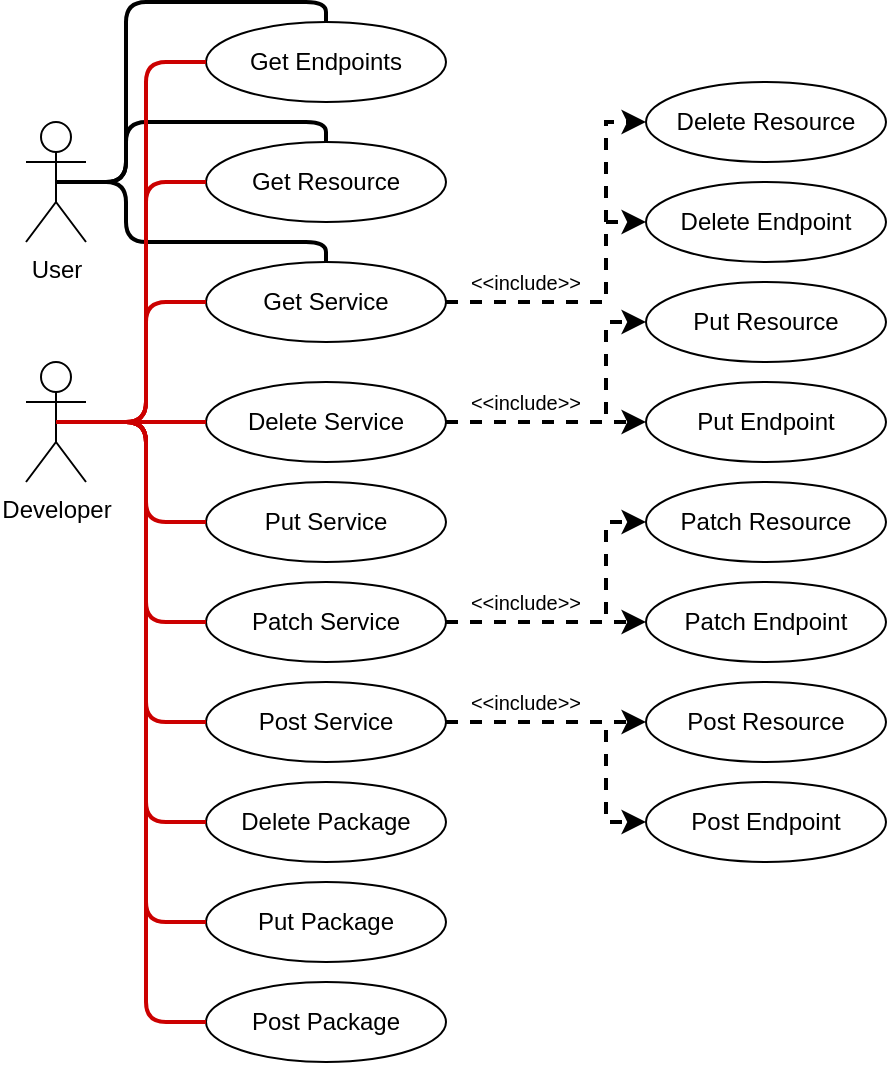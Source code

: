 <mxfile version="13.6.2" type="device"><diagram id="iBzf8_X7d-CfoOeKZvSC" name="Page-1"><mxGraphModel dx="773" dy="501" grid="1" gridSize="10" guides="1" tooltips="1" connect="1" arrows="1" fold="1" page="1" pageScale="1" pageWidth="850" pageHeight="1100" math="0" shadow="0"><root><mxCell id="0"/><mxCell id="1" parent="0"/><mxCell id="ZbbUbEFKnaXQdf5xJJv4-1" value="User" style="shape=umlActor;verticalLabelPosition=bottom;verticalAlign=top;html=1;outlineConnect=0;" vertex="1" parent="1"><mxGeometry x="70" y="130" width="30" height="60" as="geometry"/></mxCell><mxCell id="ZbbUbEFKnaXQdf5xJJv4-2" value="Developer" style="shape=umlActor;verticalLabelPosition=bottom;verticalAlign=top;html=1;outlineConnect=0;" vertex="1" parent="1"><mxGeometry x="70" y="250" width="30" height="60" as="geometry"/></mxCell><mxCell id="ZbbUbEFKnaXQdf5xJJv4-3" value="Get Endpoints" style="ellipse;whiteSpace=wrap;html=1;fontFamily=Helvetica;fontSize=12;fontColor=#000000;align=center;strokeColor=#000000;fillColor=#ffffff;" vertex="1" parent="1"><mxGeometry x="160" y="80" width="120" height="40" as="geometry"/></mxCell><mxCell id="ZbbUbEFKnaXQdf5xJJv4-4" value="Get Resource" style="ellipse;whiteSpace=wrap;html=1;fontFamily=Helvetica;fontSize=12;fontColor=#000000;align=center;strokeColor=#000000;fillColor=#ffffff;" vertex="1" parent="1"><mxGeometry x="160" y="140" width="120" height="40" as="geometry"/></mxCell><mxCell id="ZbbUbEFKnaXQdf5xJJv4-35" value="" style="edgeStyle=orthogonalEdgeStyle;rounded=0;orthogonalLoop=1;jettySize=auto;html=1;dashed=1;strokeColor=#000000;strokeWidth=2;entryX=0;entryY=0.5;entryDx=0;entryDy=0;" edge="1" parent="1" source="ZbbUbEFKnaXQdf5xJJv4-5" target="ZbbUbEFKnaXQdf5xJJv4-33"><mxGeometry relative="1" as="geometry"><Array as="points"><mxPoint x="360" y="220"/><mxPoint x="360" y="130"/></Array></mxGeometry></mxCell><mxCell id="ZbbUbEFKnaXQdf5xJJv4-5" value="Get Service" style="ellipse;whiteSpace=wrap;html=1;fontFamily=Helvetica;fontSize=12;fontColor=#000000;align=center;strokeColor=#000000;fillColor=#ffffff;" vertex="1" parent="1"><mxGeometry x="160" y="200" width="120" height="40" as="geometry"/></mxCell><mxCell id="ZbbUbEFKnaXQdf5xJJv4-44" value="" style="edgeStyle=orthogonalEdgeStyle;rounded=0;orthogonalLoop=1;jettySize=auto;html=1;dashed=1;strokeColor=#000000;strokeWidth=2;exitX=1;exitY=0.5;exitDx=0;exitDy=0;entryX=0;entryY=0.5;entryDx=0;entryDy=0;" edge="1" parent="1" source="ZbbUbEFKnaXQdf5xJJv4-6" target="ZbbUbEFKnaXQdf5xJJv4-37"><mxGeometry relative="1" as="geometry"><Array as="points"><mxPoint x="360" y="280"/><mxPoint x="360" y="230"/></Array></mxGeometry></mxCell><mxCell id="ZbbUbEFKnaXQdf5xJJv4-6" value="Delete Service" style="ellipse;whiteSpace=wrap;html=1;fontFamily=Helvetica;fontSize=12;fontColor=#000000;align=center;strokeColor=#000000;fillColor=#ffffff;" vertex="1" parent="1"><mxGeometry x="160" y="260" width="120" height="40" as="geometry"/></mxCell><mxCell id="ZbbUbEFKnaXQdf5xJJv4-7" value="Put Service" style="ellipse;whiteSpace=wrap;html=1;fontFamily=Helvetica;fontSize=12;fontColor=#000000;align=center;strokeColor=#000000;fillColor=#ffffff;" vertex="1" parent="1"><mxGeometry x="160" y="310" width="120" height="40" as="geometry"/></mxCell><mxCell id="ZbbUbEFKnaXQdf5xJJv4-46" value="" style="edgeStyle=orthogonalEdgeStyle;rounded=0;orthogonalLoop=1;jettySize=auto;html=1;dashed=1;strokeColor=#000000;strokeWidth=2;entryX=0;entryY=0.5;entryDx=0;entryDy=0;" edge="1" parent="1" source="ZbbUbEFKnaXQdf5xJJv4-8" target="ZbbUbEFKnaXQdf5xJJv4-39"><mxGeometry relative="1" as="geometry"><Array as="points"><mxPoint x="360" y="380"/><mxPoint x="360" y="330"/></Array></mxGeometry></mxCell><mxCell id="ZbbUbEFKnaXQdf5xJJv4-8" value="Patch Service" style="ellipse;whiteSpace=wrap;html=1;fontFamily=Helvetica;fontSize=12;fontColor=#000000;align=center;strokeColor=#000000;fillColor=#ffffff;" vertex="1" parent="1"><mxGeometry x="160" y="360" width="120" height="40" as="geometry"/></mxCell><mxCell id="ZbbUbEFKnaXQdf5xJJv4-9" value="Post Package" style="ellipse;whiteSpace=wrap;html=1;fontFamily=Helvetica;fontSize=12;fontColor=#000000;align=center;strokeColor=#000000;fillColor=#ffffff;" vertex="1" parent="1"><mxGeometry x="160" y="560" width="120" height="40" as="geometry"/></mxCell><mxCell id="ZbbUbEFKnaXQdf5xJJv4-10" value="Delete Package" style="ellipse;whiteSpace=wrap;html=1;fontFamily=Helvetica;fontSize=12;fontColor=#000000;align=center;strokeColor=#000000;fillColor=#ffffff;" vertex="1" parent="1"><mxGeometry x="160" y="460" width="120" height="40" as="geometry"/></mxCell><mxCell id="ZbbUbEFKnaXQdf5xJJv4-11" value="Put Package" style="ellipse;whiteSpace=wrap;html=1;fontFamily=Helvetica;fontSize=12;fontColor=#000000;align=center;strokeColor=#000000;fillColor=#ffffff;" vertex="1" parent="1"><mxGeometry x="160" y="510" width="120" height="40" as="geometry"/></mxCell><mxCell id="ZbbUbEFKnaXQdf5xJJv4-48" value="" style="edgeStyle=orthogonalEdgeStyle;rounded=0;orthogonalLoop=1;jettySize=auto;html=1;dashed=1;strokeColor=#000000;strokeWidth=2;entryX=0;entryY=0.5;entryDx=0;entryDy=0;exitX=1;exitY=0.5;exitDx=0;exitDy=0;" edge="1" parent="1" source="ZbbUbEFKnaXQdf5xJJv4-12" target="ZbbUbEFKnaXQdf5xJJv4-42"><mxGeometry relative="1" as="geometry"><mxPoint x="420.0" y="530" as="targetPoint"/><Array as="points"><mxPoint x="360" y="430"/><mxPoint x="360" y="480"/></Array></mxGeometry></mxCell><mxCell id="ZbbUbEFKnaXQdf5xJJv4-12" value="Post Service" style="ellipse;whiteSpace=wrap;html=1;fontFamily=Helvetica;fontSize=12;fontColor=#000000;align=center;strokeColor=#000000;fillColor=#ffffff;" vertex="1" parent="1"><mxGeometry x="160" y="410" width="120" height="40" as="geometry"/></mxCell><mxCell id="ZbbUbEFKnaXQdf5xJJv4-16" value="" style="endArrow=none;html=1;entryX=0.5;entryY=0;entryDx=0;entryDy=0;edgeStyle=orthogonalEdgeStyle;strokeWidth=2;" edge="1" parent="1" source="ZbbUbEFKnaXQdf5xJJv4-1" target="ZbbUbEFKnaXQdf5xJJv4-5"><mxGeometry width="50" height="50" relative="1" as="geometry"><mxPoint x="100" y="240" as="sourcePoint"/><mxPoint x="170.711" y="190" as="targetPoint"/><Array as="points"><mxPoint x="120" y="160"/><mxPoint x="120" y="190"/><mxPoint x="220" y="190"/></Array></mxGeometry></mxCell><mxCell id="ZbbUbEFKnaXQdf5xJJv4-17" value="" style="endArrow=none;html=1;entryX=0.5;entryY=0;entryDx=0;entryDy=0;edgeStyle=orthogonalEdgeStyle;exitX=0.5;exitY=0.5;exitDx=0;exitDy=0;exitPerimeter=0;strokeWidth=2;" edge="1" parent="1" source="ZbbUbEFKnaXQdf5xJJv4-1" target="ZbbUbEFKnaXQdf5xJJv4-4"><mxGeometry width="50" height="50" relative="1" as="geometry"><mxPoint x="100" y="190" as="sourcePoint"/><mxPoint x="170" y="230" as="targetPoint"/><Array as="points"><mxPoint x="120" y="160"/><mxPoint x="120" y="130"/><mxPoint x="220" y="130"/></Array></mxGeometry></mxCell><mxCell id="ZbbUbEFKnaXQdf5xJJv4-18" value="" style="endArrow=none;html=1;entryX=0.5;entryY=0;entryDx=0;entryDy=0;edgeStyle=orthogonalEdgeStyle;exitX=0.5;exitY=0.5;exitDx=0;exitDy=0;exitPerimeter=0;strokeWidth=2;" edge="1" parent="1" source="ZbbUbEFKnaXQdf5xJJv4-1" target="ZbbUbEFKnaXQdf5xJJv4-3"><mxGeometry width="50" height="50" relative="1" as="geometry"><mxPoint x="100" y="190" as="sourcePoint"/><mxPoint x="180" y="240" as="targetPoint"/><Array as="points"><mxPoint x="120" y="160"/><mxPoint x="120" y="70"/><mxPoint x="220" y="70"/></Array></mxGeometry></mxCell><mxCell id="ZbbUbEFKnaXQdf5xJJv4-21" value="" style="endArrow=none;html=1;entryX=0;entryY=0.5;entryDx=0;entryDy=0;edgeStyle=orthogonalEdgeStyle;exitX=0.5;exitY=0.5;exitDx=0;exitDy=0;exitPerimeter=0;strokeColor=#CC0000;strokeWidth=2;" edge="1" parent="1" source="ZbbUbEFKnaXQdf5xJJv4-2" target="ZbbUbEFKnaXQdf5xJJv4-8"><mxGeometry width="50" height="50" relative="1" as="geometry"><mxPoint x="130" y="210" as="sourcePoint"/><mxPoint x="190" y="240" as="targetPoint"/></mxGeometry></mxCell><mxCell id="ZbbUbEFKnaXQdf5xJJv4-22" value="" style="endArrow=none;html=1;entryX=0;entryY=0.5;entryDx=0;entryDy=0;edgeStyle=orthogonalEdgeStyle;exitX=0.5;exitY=0.5;exitDx=0;exitDy=0;exitPerimeter=0;strokeColor=#CC0000;strokeWidth=2;" edge="1" parent="1" source="ZbbUbEFKnaXQdf5xJJv4-2" target="ZbbUbEFKnaXQdf5xJJv4-7"><mxGeometry width="50" height="50" relative="1" as="geometry"><mxPoint x="95" y="370" as="sourcePoint"/><mxPoint x="170" y="400" as="targetPoint"/></mxGeometry></mxCell><mxCell id="ZbbUbEFKnaXQdf5xJJv4-23" value="" style="endArrow=none;html=1;edgeStyle=orthogonalEdgeStyle;exitX=0.5;exitY=0.5;exitDx=0;exitDy=0;exitPerimeter=0;strokeColor=#CC0000;strokeWidth=2;entryX=0;entryY=0.5;entryDx=0;entryDy=0;" edge="1" parent="1" source="ZbbUbEFKnaXQdf5xJJv4-2" target="ZbbUbEFKnaXQdf5xJJv4-6"><mxGeometry width="50" height="50" relative="1" as="geometry"><mxPoint x="105" y="390" as="sourcePoint"/><mxPoint x="180" y="420" as="targetPoint"/></mxGeometry></mxCell><mxCell id="ZbbUbEFKnaXQdf5xJJv4-24" value="" style="endArrow=none;html=1;entryX=0;entryY=0.5;entryDx=0;entryDy=0;edgeStyle=orthogonalEdgeStyle;strokeColor=#CC0000;strokeWidth=2;exitX=0.5;exitY=0.5;exitDx=0;exitDy=0;exitPerimeter=0;" edge="1" parent="1" source="ZbbUbEFKnaXQdf5xJJv4-2" target="ZbbUbEFKnaXQdf5xJJv4-5"><mxGeometry width="50" height="50" relative="1" as="geometry"><mxPoint x="90" y="370" as="sourcePoint"/><mxPoint x="190" y="430" as="targetPoint"/><Array as="points"><mxPoint x="130" y="280"/><mxPoint x="130" y="220"/></Array></mxGeometry></mxCell><mxCell id="ZbbUbEFKnaXQdf5xJJv4-25" value="" style="endArrow=none;html=1;entryX=0;entryY=0.5;entryDx=0;entryDy=0;edgeStyle=orthogonalEdgeStyle;exitX=0.5;exitY=0.5;exitDx=0;exitDy=0;exitPerimeter=0;strokeColor=#CC0000;strokeWidth=2;" edge="1" parent="1" source="ZbbUbEFKnaXQdf5xJJv4-2" target="ZbbUbEFKnaXQdf5xJJv4-4"><mxGeometry width="50" height="50" relative="1" as="geometry"><mxPoint x="125" y="410" as="sourcePoint"/><mxPoint x="200" y="440" as="targetPoint"/></mxGeometry></mxCell><mxCell id="ZbbUbEFKnaXQdf5xJJv4-26" value="" style="endArrow=none;html=1;entryX=0;entryY=0.5;entryDx=0;entryDy=0;edgeStyle=orthogonalEdgeStyle;exitX=0.5;exitY=0.5;exitDx=0;exitDy=0;exitPerimeter=0;strokeColor=#CC0000;strokeWidth=2;" edge="1" parent="1" source="ZbbUbEFKnaXQdf5xJJv4-2" target="ZbbUbEFKnaXQdf5xJJv4-3"><mxGeometry width="50" height="50" relative="1" as="geometry"><mxPoint x="135" y="420" as="sourcePoint"/><mxPoint x="210" y="450" as="targetPoint"/></mxGeometry></mxCell><mxCell id="ZbbUbEFKnaXQdf5xJJv4-27" value="" style="endArrow=none;html=1;entryX=0;entryY=0.5;entryDx=0;entryDy=0;edgeStyle=orthogonalEdgeStyle;exitX=0.5;exitY=0.5;exitDx=0;exitDy=0;exitPerimeter=0;strokeColor=#CC0000;strokeWidth=2;" edge="1" parent="1" source="ZbbUbEFKnaXQdf5xJJv4-2" target="ZbbUbEFKnaXQdf5xJJv4-9"><mxGeometry width="50" height="50" relative="1" as="geometry"><mxPoint x="145" y="420" as="sourcePoint"/><mxPoint x="220" y="450" as="targetPoint"/></mxGeometry></mxCell><mxCell id="ZbbUbEFKnaXQdf5xJJv4-28" value="" style="endArrow=none;html=1;entryX=0;entryY=0.5;entryDx=0;entryDy=0;edgeStyle=orthogonalEdgeStyle;exitX=0.5;exitY=0.5;exitDx=0;exitDy=0;exitPerimeter=0;strokeColor=#CC0000;strokeWidth=2;" edge="1" parent="1" source="ZbbUbEFKnaXQdf5xJJv4-2" target="ZbbUbEFKnaXQdf5xJJv4-10"><mxGeometry width="50" height="50" relative="1" as="geometry"><mxPoint x="155" y="430" as="sourcePoint"/><mxPoint x="230" y="460" as="targetPoint"/></mxGeometry></mxCell><mxCell id="ZbbUbEFKnaXQdf5xJJv4-29" value="" style="endArrow=none;html=1;entryX=0;entryY=0.5;entryDx=0;entryDy=0;edgeStyle=orthogonalEdgeStyle;exitX=0.5;exitY=0.5;exitDx=0;exitDy=0;exitPerimeter=0;strokeColor=#CC0000;strokeWidth=2;" edge="1" parent="1" source="ZbbUbEFKnaXQdf5xJJv4-2" target="ZbbUbEFKnaXQdf5xJJv4-11"><mxGeometry width="50" height="50" relative="1" as="geometry"><mxPoint x="165" y="440" as="sourcePoint"/><mxPoint x="240" y="470" as="targetPoint"/></mxGeometry></mxCell><mxCell id="ZbbUbEFKnaXQdf5xJJv4-30" value="" style="endArrow=none;html=1;entryX=0;entryY=0.5;entryDx=0;entryDy=0;edgeStyle=orthogonalEdgeStyle;exitX=0.5;exitY=0.5;exitDx=0;exitDy=0;exitPerimeter=0;strokeColor=#CC0000;strokeWidth=2;" edge="1" parent="1" source="ZbbUbEFKnaXQdf5xJJv4-2" target="ZbbUbEFKnaXQdf5xJJv4-12"><mxGeometry width="50" height="50" relative="1" as="geometry"><mxPoint x="175" y="450" as="sourcePoint"/><mxPoint x="250" y="480" as="targetPoint"/></mxGeometry></mxCell><mxCell id="ZbbUbEFKnaXQdf5xJJv4-33" value="Delete Resource" style="ellipse;whiteSpace=wrap;html=1;fontFamily=Helvetica;fontSize=12;fontColor=#000000;align=center;strokeColor=#000000;fillColor=#ffffff;" vertex="1" parent="1"><mxGeometry x="380" y="110" width="120" height="40" as="geometry"/></mxCell><mxCell id="ZbbUbEFKnaXQdf5xJJv4-36" value="Delete Endpoint" style="ellipse;whiteSpace=wrap;html=1;fontFamily=Helvetica;fontSize=12;fontColor=#000000;align=center;strokeColor=#000000;fillColor=#ffffff;" vertex="1" parent="1"><mxGeometry x="380" y="160" width="120" height="40" as="geometry"/></mxCell><mxCell id="ZbbUbEFKnaXQdf5xJJv4-37" value="Put Resource" style="ellipse;whiteSpace=wrap;html=1;fontFamily=Helvetica;fontSize=12;fontColor=#000000;align=center;strokeColor=#000000;fillColor=#ffffff;" vertex="1" parent="1"><mxGeometry x="380" y="210" width="120" height="40" as="geometry"/></mxCell><mxCell id="ZbbUbEFKnaXQdf5xJJv4-38" value="Put Endpoint" style="ellipse;whiteSpace=wrap;html=1;fontFamily=Helvetica;fontSize=12;fontColor=#000000;align=center;strokeColor=#000000;fillColor=#ffffff;" vertex="1" parent="1"><mxGeometry x="380" y="260" width="120" height="40" as="geometry"/></mxCell><mxCell id="ZbbUbEFKnaXQdf5xJJv4-39" value="Patch Resource" style="ellipse;whiteSpace=wrap;html=1;fontFamily=Helvetica;fontSize=12;fontColor=#000000;align=center;strokeColor=#000000;fillColor=#ffffff;" vertex="1" parent="1"><mxGeometry x="380" y="310" width="120" height="40" as="geometry"/></mxCell><mxCell id="ZbbUbEFKnaXQdf5xJJv4-40" value="Patch Endpoint" style="ellipse;whiteSpace=wrap;html=1;fontFamily=Helvetica;fontSize=12;fontColor=#000000;align=center;strokeColor=#000000;fillColor=#ffffff;" vertex="1" parent="1"><mxGeometry x="380" y="360" width="120" height="40" as="geometry"/></mxCell><mxCell id="ZbbUbEFKnaXQdf5xJJv4-41" value="Post Resource" style="ellipse;whiteSpace=wrap;html=1;fontFamily=Helvetica;fontSize=12;fontColor=#000000;align=center;strokeColor=#000000;fillColor=#ffffff;" vertex="1" parent="1"><mxGeometry x="380" y="410" width="120" height="40" as="geometry"/></mxCell><mxCell id="ZbbUbEFKnaXQdf5xJJv4-42" value="Post Endpoint" style="ellipse;whiteSpace=wrap;html=1;fontFamily=Helvetica;fontSize=12;fontColor=#000000;align=center;strokeColor=#000000;fillColor=#ffffff;" vertex="1" parent="1"><mxGeometry x="380" y="460" width="120" height="40" as="geometry"/></mxCell><mxCell id="ZbbUbEFKnaXQdf5xJJv4-43" value="" style="edgeStyle=orthogonalEdgeStyle;rounded=0;orthogonalLoop=1;jettySize=auto;html=1;dashed=1;strokeColor=#000000;strokeWidth=2;exitX=1;exitY=0.5;exitDx=0;exitDy=0;entryX=0;entryY=0.5;entryDx=0;entryDy=0;" edge="1" parent="1" source="ZbbUbEFKnaXQdf5xJJv4-5" target="ZbbUbEFKnaXQdf5xJJv4-36"><mxGeometry relative="1" as="geometry"><mxPoint x="290" y="230" as="sourcePoint"/><mxPoint x="375" y="200" as="targetPoint"/><Array as="points"><mxPoint x="360" y="220"/><mxPoint x="360" y="180"/></Array></mxGeometry></mxCell><mxCell id="ZbbUbEFKnaXQdf5xJJv4-45" value="" style="edgeStyle=orthogonalEdgeStyle;rounded=0;orthogonalLoop=1;jettySize=auto;html=1;dashed=1;strokeColor=#000000;strokeWidth=2;entryX=0;entryY=0.5;entryDx=0;entryDy=0;" edge="1" parent="1" target="ZbbUbEFKnaXQdf5xJJv4-38"><mxGeometry relative="1" as="geometry"><mxPoint x="280" y="280" as="sourcePoint"/><mxPoint x="385" y="200" as="targetPoint"/><Array as="points"><mxPoint x="350" y="280"/><mxPoint x="350" y="280"/></Array></mxGeometry></mxCell><mxCell id="ZbbUbEFKnaXQdf5xJJv4-47" value="" style="edgeStyle=orthogonalEdgeStyle;rounded=0;orthogonalLoop=1;jettySize=auto;html=1;dashed=1;strokeColor=#000000;strokeWidth=2;exitX=1;exitY=0.5;exitDx=0;exitDy=0;entryX=0;entryY=0.5;entryDx=0;entryDy=0;" edge="1" parent="1" source="ZbbUbEFKnaXQdf5xJJv4-8" target="ZbbUbEFKnaXQdf5xJJv4-40"><mxGeometry relative="1" as="geometry"><mxPoint x="310" y="220" as="sourcePoint"/><mxPoint x="395" y="190" as="targetPoint"/><Array as="points"><mxPoint x="370" y="380"/><mxPoint x="370" y="380"/></Array></mxGeometry></mxCell><mxCell id="ZbbUbEFKnaXQdf5xJJv4-49" value="" style="edgeStyle=orthogonalEdgeStyle;rounded=0;orthogonalLoop=1;jettySize=auto;html=1;dashed=1;strokeColor=#000000;strokeWidth=2;exitX=1;exitY=0.5;exitDx=0;exitDy=0;entryX=0;entryY=0.5;entryDx=0;entryDy=0;" edge="1" parent="1" source="ZbbUbEFKnaXQdf5xJJv4-12" target="ZbbUbEFKnaXQdf5xJJv4-41"><mxGeometry relative="1" as="geometry"><mxPoint x="320" y="210" as="sourcePoint"/><mxPoint x="405" y="180" as="targetPoint"/><Array as="points"><mxPoint x="320" y="430"/><mxPoint x="320" y="430"/></Array></mxGeometry></mxCell><mxCell id="ZbbUbEFKnaXQdf5xJJv4-52" value="&lt;font color=&quot;#000000&quot; style=&quot;font-size: 10px;&quot;&gt;&amp;lt;&amp;lt;include&amp;gt;&amp;gt;&lt;/font&gt;" style="text;html=1;strokeColor=none;fillColor=none;align=center;verticalAlign=middle;whiteSpace=wrap;rounded=0;labelBackgroundColor=#ffffff;fontColor=#CC0000;fontSize=10;" vertex="1" parent="1"><mxGeometry x="300" y="200" width="40" height="20" as="geometry"/></mxCell><mxCell id="ZbbUbEFKnaXQdf5xJJv4-53" value="&lt;font color=&quot;#000000&quot; style=&quot;font-size: 10px;&quot;&gt;&amp;lt;&amp;lt;include&amp;gt;&amp;gt;&lt;/font&gt;" style="text;html=1;strokeColor=none;fillColor=none;align=center;verticalAlign=middle;whiteSpace=wrap;rounded=0;labelBackgroundColor=#ffffff;fontColor=#CC0000;fontSize=10;" vertex="1" parent="1"><mxGeometry x="300" y="260" width="40" height="20" as="geometry"/></mxCell><mxCell id="ZbbUbEFKnaXQdf5xJJv4-54" value="&lt;font color=&quot;#000000&quot; style=&quot;font-size: 10px;&quot;&gt;&amp;lt;&amp;lt;include&amp;gt;&amp;gt;&lt;/font&gt;" style="text;html=1;strokeColor=none;fillColor=none;align=center;verticalAlign=middle;whiteSpace=wrap;rounded=0;labelBackgroundColor=#ffffff;fontColor=#CC0000;fontSize=10;" vertex="1" parent="1"><mxGeometry x="300" y="360" width="40" height="20" as="geometry"/></mxCell><mxCell id="ZbbUbEFKnaXQdf5xJJv4-55" value="&lt;font color=&quot;#000000&quot; style=&quot;font-size: 10px;&quot;&gt;&amp;lt;&amp;lt;include&amp;gt;&amp;gt;&lt;/font&gt;" style="text;html=1;strokeColor=none;fillColor=none;align=center;verticalAlign=middle;whiteSpace=wrap;rounded=0;labelBackgroundColor=#ffffff;fontColor=#CC0000;fontSize=10;" vertex="1" parent="1"><mxGeometry x="300" y="410" width="40" height="20" as="geometry"/></mxCell></root></mxGraphModel></diagram></mxfile>